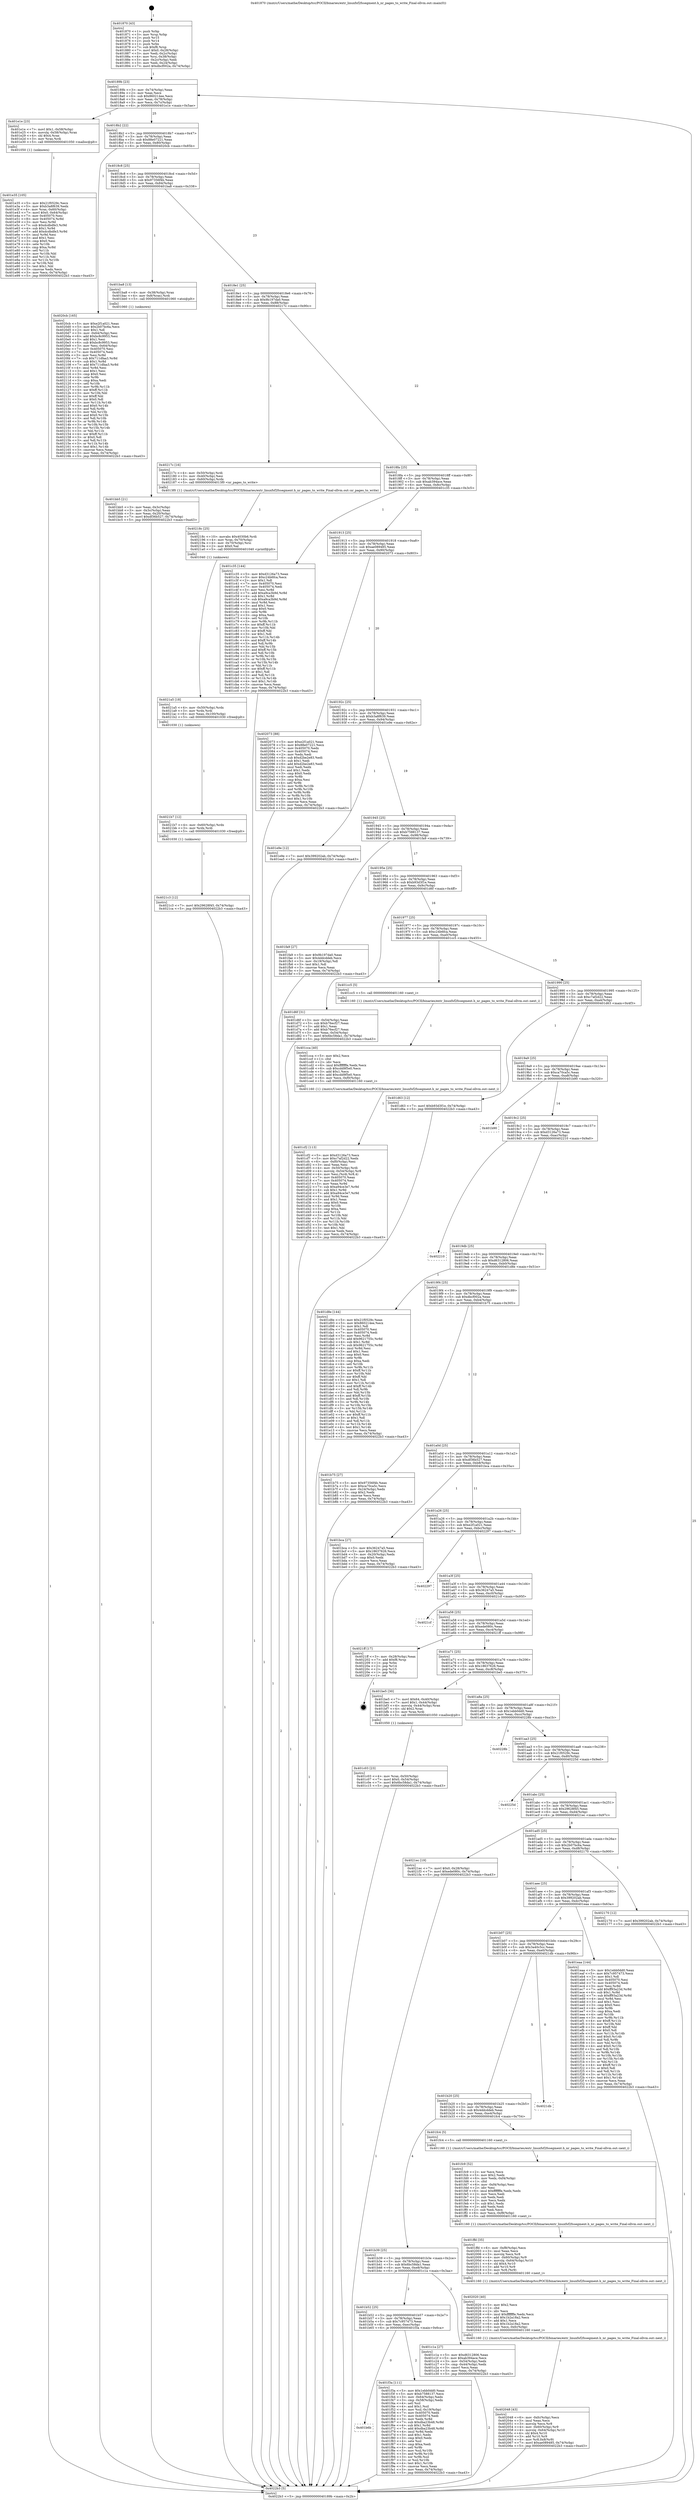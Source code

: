 digraph "0x401870" {
  label = "0x401870 (/mnt/c/Users/mathe/Desktop/tcc/POCII/binaries/extr_linuxfsf2fssegment.h_nr_pages_to_write_Final-ollvm.out::main(0))"
  labelloc = "t"
  node[shape=record]

  Entry [label="",width=0.3,height=0.3,shape=circle,fillcolor=black,style=filled]
  "0x40189b" [label="{
     0x40189b [23]\l
     | [instrs]\l
     &nbsp;&nbsp;0x40189b \<+3\>: mov -0x74(%rbp),%eax\l
     &nbsp;&nbsp;0x40189e \<+2\>: mov %eax,%ecx\l
     &nbsp;&nbsp;0x4018a0 \<+6\>: sub $0x860214ee,%ecx\l
     &nbsp;&nbsp;0x4018a6 \<+3\>: mov %eax,-0x78(%rbp)\l
     &nbsp;&nbsp;0x4018a9 \<+3\>: mov %ecx,-0x7c(%rbp)\l
     &nbsp;&nbsp;0x4018ac \<+6\>: je 0000000000401e1e \<main+0x5ae\>\l
  }"]
  "0x401e1e" [label="{
     0x401e1e [23]\l
     | [instrs]\l
     &nbsp;&nbsp;0x401e1e \<+7\>: movl $0x1,-0x58(%rbp)\l
     &nbsp;&nbsp;0x401e25 \<+4\>: movslq -0x58(%rbp),%rax\l
     &nbsp;&nbsp;0x401e29 \<+4\>: shl $0x4,%rax\l
     &nbsp;&nbsp;0x401e2d \<+3\>: mov %rax,%rdi\l
     &nbsp;&nbsp;0x401e30 \<+5\>: call 0000000000401050 \<malloc@plt\>\l
     | [calls]\l
     &nbsp;&nbsp;0x401050 \{1\} (unknown)\l
  }"]
  "0x4018b2" [label="{
     0x4018b2 [22]\l
     | [instrs]\l
     &nbsp;&nbsp;0x4018b2 \<+5\>: jmp 00000000004018b7 \<main+0x47\>\l
     &nbsp;&nbsp;0x4018b7 \<+3\>: mov -0x78(%rbp),%eax\l
     &nbsp;&nbsp;0x4018ba \<+5\>: sub $0x88e07221,%eax\l
     &nbsp;&nbsp;0x4018bf \<+3\>: mov %eax,-0x80(%rbp)\l
     &nbsp;&nbsp;0x4018c2 \<+6\>: je 00000000004020cb \<main+0x85b\>\l
  }"]
  Exit [label="",width=0.3,height=0.3,shape=circle,fillcolor=black,style=filled,peripheries=2]
  "0x4020cb" [label="{
     0x4020cb [165]\l
     | [instrs]\l
     &nbsp;&nbsp;0x4020cb \<+5\>: mov $0xe2f1a021,%eax\l
     &nbsp;&nbsp;0x4020d0 \<+5\>: mov $0x2b07bc6a,%ecx\l
     &nbsp;&nbsp;0x4020d5 \<+2\>: mov $0x1,%dl\l
     &nbsp;&nbsp;0x4020d7 \<+3\>: mov -0x64(%rbp),%esi\l
     &nbsp;&nbsp;0x4020da \<+6\>: add $0xbc8c9953,%esi\l
     &nbsp;&nbsp;0x4020e0 \<+3\>: add $0x1,%esi\l
     &nbsp;&nbsp;0x4020e3 \<+6\>: sub $0xbc8c9953,%esi\l
     &nbsp;&nbsp;0x4020e9 \<+3\>: mov %esi,-0x64(%rbp)\l
     &nbsp;&nbsp;0x4020ec \<+7\>: mov 0x405070,%esi\l
     &nbsp;&nbsp;0x4020f3 \<+7\>: mov 0x405074,%edi\l
     &nbsp;&nbsp;0x4020fa \<+3\>: mov %esi,%r8d\l
     &nbsp;&nbsp;0x4020fd \<+7\>: sub $0x711dfaa3,%r8d\l
     &nbsp;&nbsp;0x402104 \<+4\>: sub $0x1,%r8d\l
     &nbsp;&nbsp;0x402108 \<+7\>: add $0x711dfaa3,%r8d\l
     &nbsp;&nbsp;0x40210f \<+4\>: imul %r8d,%esi\l
     &nbsp;&nbsp;0x402113 \<+3\>: and $0x1,%esi\l
     &nbsp;&nbsp;0x402116 \<+3\>: cmp $0x0,%esi\l
     &nbsp;&nbsp;0x402119 \<+4\>: sete %r9b\l
     &nbsp;&nbsp;0x40211d \<+3\>: cmp $0xa,%edi\l
     &nbsp;&nbsp;0x402120 \<+4\>: setl %r10b\l
     &nbsp;&nbsp;0x402124 \<+3\>: mov %r9b,%r11b\l
     &nbsp;&nbsp;0x402127 \<+4\>: xor $0xff,%r11b\l
     &nbsp;&nbsp;0x40212b \<+3\>: mov %r10b,%bl\l
     &nbsp;&nbsp;0x40212e \<+3\>: xor $0xff,%bl\l
     &nbsp;&nbsp;0x402131 \<+3\>: xor $0x0,%dl\l
     &nbsp;&nbsp;0x402134 \<+3\>: mov %r11b,%r14b\l
     &nbsp;&nbsp;0x402137 \<+4\>: and $0x0,%r14b\l
     &nbsp;&nbsp;0x40213b \<+3\>: and %dl,%r9b\l
     &nbsp;&nbsp;0x40213e \<+3\>: mov %bl,%r15b\l
     &nbsp;&nbsp;0x402141 \<+4\>: and $0x0,%r15b\l
     &nbsp;&nbsp;0x402145 \<+3\>: and %dl,%r10b\l
     &nbsp;&nbsp;0x402148 \<+3\>: or %r9b,%r14b\l
     &nbsp;&nbsp;0x40214b \<+3\>: or %r10b,%r15b\l
     &nbsp;&nbsp;0x40214e \<+3\>: xor %r15b,%r14b\l
     &nbsp;&nbsp;0x402151 \<+3\>: or %bl,%r11b\l
     &nbsp;&nbsp;0x402154 \<+4\>: xor $0xff,%r11b\l
     &nbsp;&nbsp;0x402158 \<+3\>: or $0x0,%dl\l
     &nbsp;&nbsp;0x40215b \<+3\>: and %dl,%r11b\l
     &nbsp;&nbsp;0x40215e \<+3\>: or %r11b,%r14b\l
     &nbsp;&nbsp;0x402161 \<+4\>: test $0x1,%r14b\l
     &nbsp;&nbsp;0x402165 \<+3\>: cmovne %ecx,%eax\l
     &nbsp;&nbsp;0x402168 \<+3\>: mov %eax,-0x74(%rbp)\l
     &nbsp;&nbsp;0x40216b \<+5\>: jmp 00000000004022b3 \<main+0xa43\>\l
  }"]
  "0x4018c8" [label="{
     0x4018c8 [25]\l
     | [instrs]\l
     &nbsp;&nbsp;0x4018c8 \<+5\>: jmp 00000000004018cd \<main+0x5d\>\l
     &nbsp;&nbsp;0x4018cd \<+3\>: mov -0x78(%rbp),%eax\l
     &nbsp;&nbsp;0x4018d0 \<+5\>: sub $0x97356f4b,%eax\l
     &nbsp;&nbsp;0x4018d5 \<+6\>: mov %eax,-0x84(%rbp)\l
     &nbsp;&nbsp;0x4018db \<+6\>: je 0000000000401ba8 \<main+0x338\>\l
  }"]
  "0x4021c3" [label="{
     0x4021c3 [12]\l
     | [instrs]\l
     &nbsp;&nbsp;0x4021c3 \<+7\>: movl $0x29628f45,-0x74(%rbp)\l
     &nbsp;&nbsp;0x4021ca \<+5\>: jmp 00000000004022b3 \<main+0xa43\>\l
  }"]
  "0x401ba8" [label="{
     0x401ba8 [13]\l
     | [instrs]\l
     &nbsp;&nbsp;0x401ba8 \<+4\>: mov -0x38(%rbp),%rax\l
     &nbsp;&nbsp;0x401bac \<+4\>: mov 0x8(%rax),%rdi\l
     &nbsp;&nbsp;0x401bb0 \<+5\>: call 0000000000401060 \<atoi@plt\>\l
     | [calls]\l
     &nbsp;&nbsp;0x401060 \{1\} (unknown)\l
  }"]
  "0x4018e1" [label="{
     0x4018e1 [25]\l
     | [instrs]\l
     &nbsp;&nbsp;0x4018e1 \<+5\>: jmp 00000000004018e6 \<main+0x76\>\l
     &nbsp;&nbsp;0x4018e6 \<+3\>: mov -0x78(%rbp),%eax\l
     &nbsp;&nbsp;0x4018e9 \<+5\>: sub $0x9b197da0,%eax\l
     &nbsp;&nbsp;0x4018ee \<+6\>: mov %eax,-0x88(%rbp)\l
     &nbsp;&nbsp;0x4018f4 \<+6\>: je 000000000040217c \<main+0x90c\>\l
  }"]
  "0x4021b7" [label="{
     0x4021b7 [12]\l
     | [instrs]\l
     &nbsp;&nbsp;0x4021b7 \<+4\>: mov -0x60(%rbp),%rdx\l
     &nbsp;&nbsp;0x4021bb \<+3\>: mov %rdx,%rdi\l
     &nbsp;&nbsp;0x4021be \<+5\>: call 0000000000401030 \<free@plt\>\l
     | [calls]\l
     &nbsp;&nbsp;0x401030 \{1\} (unknown)\l
  }"]
  "0x40217c" [label="{
     0x40217c [16]\l
     | [instrs]\l
     &nbsp;&nbsp;0x40217c \<+4\>: mov -0x50(%rbp),%rdi\l
     &nbsp;&nbsp;0x402180 \<+3\>: mov -0x40(%rbp),%esi\l
     &nbsp;&nbsp;0x402183 \<+4\>: mov -0x60(%rbp),%rdx\l
     &nbsp;&nbsp;0x402187 \<+5\>: call 00000000004013f0 \<nr_pages_to_write\>\l
     | [calls]\l
     &nbsp;&nbsp;0x4013f0 \{1\} (/mnt/c/Users/mathe/Desktop/tcc/POCII/binaries/extr_linuxfsf2fssegment.h_nr_pages_to_write_Final-ollvm.out::nr_pages_to_write)\l
  }"]
  "0x4018fa" [label="{
     0x4018fa [25]\l
     | [instrs]\l
     &nbsp;&nbsp;0x4018fa \<+5\>: jmp 00000000004018ff \<main+0x8f\>\l
     &nbsp;&nbsp;0x4018ff \<+3\>: mov -0x78(%rbp),%eax\l
     &nbsp;&nbsp;0x401902 \<+5\>: sub $0xab394ace,%eax\l
     &nbsp;&nbsp;0x401907 \<+6\>: mov %eax,-0x8c(%rbp)\l
     &nbsp;&nbsp;0x40190d \<+6\>: je 0000000000401c35 \<main+0x3c5\>\l
  }"]
  "0x4021a5" [label="{
     0x4021a5 [18]\l
     | [instrs]\l
     &nbsp;&nbsp;0x4021a5 \<+4\>: mov -0x50(%rbp),%rdx\l
     &nbsp;&nbsp;0x4021a9 \<+3\>: mov %rdx,%rdi\l
     &nbsp;&nbsp;0x4021ac \<+6\>: mov %eax,-0x100(%rbp)\l
     &nbsp;&nbsp;0x4021b2 \<+5\>: call 0000000000401030 \<free@plt\>\l
     | [calls]\l
     &nbsp;&nbsp;0x401030 \{1\} (unknown)\l
  }"]
  "0x401c35" [label="{
     0x401c35 [144]\l
     | [instrs]\l
     &nbsp;&nbsp;0x401c35 \<+5\>: mov $0xd3126a73,%eax\l
     &nbsp;&nbsp;0x401c3a \<+5\>: mov $0xc24b6fca,%ecx\l
     &nbsp;&nbsp;0x401c3f \<+2\>: mov $0x1,%dl\l
     &nbsp;&nbsp;0x401c41 \<+7\>: mov 0x405070,%esi\l
     &nbsp;&nbsp;0x401c48 \<+7\>: mov 0x405074,%edi\l
     &nbsp;&nbsp;0x401c4f \<+3\>: mov %esi,%r8d\l
     &nbsp;&nbsp;0x401c52 \<+7\>: add $0xa9ca3b9d,%r8d\l
     &nbsp;&nbsp;0x401c59 \<+4\>: sub $0x1,%r8d\l
     &nbsp;&nbsp;0x401c5d \<+7\>: sub $0xa9ca3b9d,%r8d\l
     &nbsp;&nbsp;0x401c64 \<+4\>: imul %r8d,%esi\l
     &nbsp;&nbsp;0x401c68 \<+3\>: and $0x1,%esi\l
     &nbsp;&nbsp;0x401c6b \<+3\>: cmp $0x0,%esi\l
     &nbsp;&nbsp;0x401c6e \<+4\>: sete %r9b\l
     &nbsp;&nbsp;0x401c72 \<+3\>: cmp $0xa,%edi\l
     &nbsp;&nbsp;0x401c75 \<+4\>: setl %r10b\l
     &nbsp;&nbsp;0x401c79 \<+3\>: mov %r9b,%r11b\l
     &nbsp;&nbsp;0x401c7c \<+4\>: xor $0xff,%r11b\l
     &nbsp;&nbsp;0x401c80 \<+3\>: mov %r10b,%bl\l
     &nbsp;&nbsp;0x401c83 \<+3\>: xor $0xff,%bl\l
     &nbsp;&nbsp;0x401c86 \<+3\>: xor $0x1,%dl\l
     &nbsp;&nbsp;0x401c89 \<+3\>: mov %r11b,%r14b\l
     &nbsp;&nbsp;0x401c8c \<+4\>: and $0xff,%r14b\l
     &nbsp;&nbsp;0x401c90 \<+3\>: and %dl,%r9b\l
     &nbsp;&nbsp;0x401c93 \<+3\>: mov %bl,%r15b\l
     &nbsp;&nbsp;0x401c96 \<+4\>: and $0xff,%r15b\l
     &nbsp;&nbsp;0x401c9a \<+3\>: and %dl,%r10b\l
     &nbsp;&nbsp;0x401c9d \<+3\>: or %r9b,%r14b\l
     &nbsp;&nbsp;0x401ca0 \<+3\>: or %r10b,%r15b\l
     &nbsp;&nbsp;0x401ca3 \<+3\>: xor %r15b,%r14b\l
     &nbsp;&nbsp;0x401ca6 \<+3\>: or %bl,%r11b\l
     &nbsp;&nbsp;0x401ca9 \<+4\>: xor $0xff,%r11b\l
     &nbsp;&nbsp;0x401cad \<+3\>: or $0x1,%dl\l
     &nbsp;&nbsp;0x401cb0 \<+3\>: and %dl,%r11b\l
     &nbsp;&nbsp;0x401cb3 \<+3\>: or %r11b,%r14b\l
     &nbsp;&nbsp;0x401cb6 \<+4\>: test $0x1,%r14b\l
     &nbsp;&nbsp;0x401cba \<+3\>: cmovne %ecx,%eax\l
     &nbsp;&nbsp;0x401cbd \<+3\>: mov %eax,-0x74(%rbp)\l
     &nbsp;&nbsp;0x401cc0 \<+5\>: jmp 00000000004022b3 \<main+0xa43\>\l
  }"]
  "0x401913" [label="{
     0x401913 [25]\l
     | [instrs]\l
     &nbsp;&nbsp;0x401913 \<+5\>: jmp 0000000000401918 \<main+0xa8\>\l
     &nbsp;&nbsp;0x401918 \<+3\>: mov -0x78(%rbp),%eax\l
     &nbsp;&nbsp;0x40191b \<+5\>: sub $0xae089485,%eax\l
     &nbsp;&nbsp;0x401920 \<+6\>: mov %eax,-0x90(%rbp)\l
     &nbsp;&nbsp;0x401926 \<+6\>: je 0000000000402073 \<main+0x803\>\l
  }"]
  "0x40218c" [label="{
     0x40218c [25]\l
     | [instrs]\l
     &nbsp;&nbsp;0x40218c \<+10\>: movabs $0x4030b6,%rdi\l
     &nbsp;&nbsp;0x402196 \<+4\>: mov %rax,-0x70(%rbp)\l
     &nbsp;&nbsp;0x40219a \<+4\>: mov -0x70(%rbp),%rsi\l
     &nbsp;&nbsp;0x40219e \<+2\>: mov $0x0,%al\l
     &nbsp;&nbsp;0x4021a0 \<+5\>: call 0000000000401040 \<printf@plt\>\l
     | [calls]\l
     &nbsp;&nbsp;0x401040 \{1\} (unknown)\l
  }"]
  "0x402073" [label="{
     0x402073 [88]\l
     | [instrs]\l
     &nbsp;&nbsp;0x402073 \<+5\>: mov $0xe2f1a021,%eax\l
     &nbsp;&nbsp;0x402078 \<+5\>: mov $0x88e07221,%ecx\l
     &nbsp;&nbsp;0x40207d \<+7\>: mov 0x405070,%edx\l
     &nbsp;&nbsp;0x402084 \<+7\>: mov 0x405074,%esi\l
     &nbsp;&nbsp;0x40208b \<+2\>: mov %edx,%edi\l
     &nbsp;&nbsp;0x40208d \<+6\>: sub $0xd2be2e83,%edi\l
     &nbsp;&nbsp;0x402093 \<+3\>: sub $0x1,%edi\l
     &nbsp;&nbsp;0x402096 \<+6\>: add $0xd2be2e83,%edi\l
     &nbsp;&nbsp;0x40209c \<+3\>: imul %edi,%edx\l
     &nbsp;&nbsp;0x40209f \<+3\>: and $0x1,%edx\l
     &nbsp;&nbsp;0x4020a2 \<+3\>: cmp $0x0,%edx\l
     &nbsp;&nbsp;0x4020a5 \<+4\>: sete %r8b\l
     &nbsp;&nbsp;0x4020a9 \<+3\>: cmp $0xa,%esi\l
     &nbsp;&nbsp;0x4020ac \<+4\>: setl %r9b\l
     &nbsp;&nbsp;0x4020b0 \<+3\>: mov %r8b,%r10b\l
     &nbsp;&nbsp;0x4020b3 \<+3\>: and %r9b,%r10b\l
     &nbsp;&nbsp;0x4020b6 \<+3\>: xor %r9b,%r8b\l
     &nbsp;&nbsp;0x4020b9 \<+3\>: or %r8b,%r10b\l
     &nbsp;&nbsp;0x4020bc \<+4\>: test $0x1,%r10b\l
     &nbsp;&nbsp;0x4020c0 \<+3\>: cmovne %ecx,%eax\l
     &nbsp;&nbsp;0x4020c3 \<+3\>: mov %eax,-0x74(%rbp)\l
     &nbsp;&nbsp;0x4020c6 \<+5\>: jmp 00000000004022b3 \<main+0xa43\>\l
  }"]
  "0x40192c" [label="{
     0x40192c [25]\l
     | [instrs]\l
     &nbsp;&nbsp;0x40192c \<+5\>: jmp 0000000000401931 \<main+0xc1\>\l
     &nbsp;&nbsp;0x401931 \<+3\>: mov -0x78(%rbp),%eax\l
     &nbsp;&nbsp;0x401934 \<+5\>: sub $0xb3a8f639,%eax\l
     &nbsp;&nbsp;0x401939 \<+6\>: mov %eax,-0x94(%rbp)\l
     &nbsp;&nbsp;0x40193f \<+6\>: je 0000000000401e9e \<main+0x62e\>\l
  }"]
  "0x402048" [label="{
     0x402048 [43]\l
     | [instrs]\l
     &nbsp;&nbsp;0x402048 \<+6\>: mov -0xfc(%rbp),%ecx\l
     &nbsp;&nbsp;0x40204e \<+3\>: imul %eax,%ecx\l
     &nbsp;&nbsp;0x402051 \<+3\>: movslq %ecx,%r8\l
     &nbsp;&nbsp;0x402054 \<+4\>: mov -0x60(%rbp),%r9\l
     &nbsp;&nbsp;0x402058 \<+4\>: movslq -0x64(%rbp),%r10\l
     &nbsp;&nbsp;0x40205c \<+4\>: shl $0x4,%r10\l
     &nbsp;&nbsp;0x402060 \<+3\>: add %r10,%r9\l
     &nbsp;&nbsp;0x402063 \<+4\>: mov %r8,0x8(%r9)\l
     &nbsp;&nbsp;0x402067 \<+7\>: movl $0xae089485,-0x74(%rbp)\l
     &nbsp;&nbsp;0x40206e \<+5\>: jmp 00000000004022b3 \<main+0xa43\>\l
  }"]
  "0x401e9e" [label="{
     0x401e9e [12]\l
     | [instrs]\l
     &nbsp;&nbsp;0x401e9e \<+7\>: movl $0x399202ab,-0x74(%rbp)\l
     &nbsp;&nbsp;0x401ea5 \<+5\>: jmp 00000000004022b3 \<main+0xa43\>\l
  }"]
  "0x401945" [label="{
     0x401945 [25]\l
     | [instrs]\l
     &nbsp;&nbsp;0x401945 \<+5\>: jmp 000000000040194a \<main+0xda\>\l
     &nbsp;&nbsp;0x40194a \<+3\>: mov -0x78(%rbp),%eax\l
     &nbsp;&nbsp;0x40194d \<+5\>: sub $0xb7588137,%eax\l
     &nbsp;&nbsp;0x401952 \<+6\>: mov %eax,-0x98(%rbp)\l
     &nbsp;&nbsp;0x401958 \<+6\>: je 0000000000401fa9 \<main+0x739\>\l
  }"]
  "0x402020" [label="{
     0x402020 [40]\l
     | [instrs]\l
     &nbsp;&nbsp;0x402020 \<+5\>: mov $0x2,%ecx\l
     &nbsp;&nbsp;0x402025 \<+1\>: cltd\l
     &nbsp;&nbsp;0x402026 \<+2\>: idiv %ecx\l
     &nbsp;&nbsp;0x402028 \<+6\>: imul $0xfffffffe,%edx,%ecx\l
     &nbsp;&nbsp;0x40202e \<+6\>: add $0x1b2a18a2,%ecx\l
     &nbsp;&nbsp;0x402034 \<+3\>: add $0x1,%ecx\l
     &nbsp;&nbsp;0x402037 \<+6\>: sub $0x1b2a18a2,%ecx\l
     &nbsp;&nbsp;0x40203d \<+6\>: mov %ecx,-0xfc(%rbp)\l
     &nbsp;&nbsp;0x402043 \<+5\>: call 0000000000401160 \<next_i\>\l
     | [calls]\l
     &nbsp;&nbsp;0x401160 \{1\} (/mnt/c/Users/mathe/Desktop/tcc/POCII/binaries/extr_linuxfsf2fssegment.h_nr_pages_to_write_Final-ollvm.out::next_i)\l
  }"]
  "0x401fa9" [label="{
     0x401fa9 [27]\l
     | [instrs]\l
     &nbsp;&nbsp;0x401fa9 \<+5\>: mov $0x9b197da0,%eax\l
     &nbsp;&nbsp;0x401fae \<+5\>: mov $0x4ddcddeb,%ecx\l
     &nbsp;&nbsp;0x401fb3 \<+3\>: mov -0x19(%rbp),%dl\l
     &nbsp;&nbsp;0x401fb6 \<+3\>: test $0x1,%dl\l
     &nbsp;&nbsp;0x401fb9 \<+3\>: cmovne %ecx,%eax\l
     &nbsp;&nbsp;0x401fbc \<+3\>: mov %eax,-0x74(%rbp)\l
     &nbsp;&nbsp;0x401fbf \<+5\>: jmp 00000000004022b3 \<main+0xa43\>\l
  }"]
  "0x40195e" [label="{
     0x40195e [25]\l
     | [instrs]\l
     &nbsp;&nbsp;0x40195e \<+5\>: jmp 0000000000401963 \<main+0xf3\>\l
     &nbsp;&nbsp;0x401963 \<+3\>: mov -0x78(%rbp),%eax\l
     &nbsp;&nbsp;0x401966 \<+5\>: sub $0xb93d3f1e,%eax\l
     &nbsp;&nbsp;0x40196b \<+6\>: mov %eax,-0x9c(%rbp)\l
     &nbsp;&nbsp;0x401971 \<+6\>: je 0000000000401d6f \<main+0x4ff\>\l
  }"]
  "0x401ffd" [label="{
     0x401ffd [35]\l
     | [instrs]\l
     &nbsp;&nbsp;0x401ffd \<+6\>: mov -0xf8(%rbp),%ecx\l
     &nbsp;&nbsp;0x402003 \<+3\>: imul %eax,%ecx\l
     &nbsp;&nbsp;0x402006 \<+3\>: movslq %ecx,%r8\l
     &nbsp;&nbsp;0x402009 \<+4\>: mov -0x60(%rbp),%r9\l
     &nbsp;&nbsp;0x40200d \<+4\>: movslq -0x64(%rbp),%r10\l
     &nbsp;&nbsp;0x402011 \<+4\>: shl $0x4,%r10\l
     &nbsp;&nbsp;0x402015 \<+3\>: add %r10,%r9\l
     &nbsp;&nbsp;0x402018 \<+3\>: mov %r8,(%r9)\l
     &nbsp;&nbsp;0x40201b \<+5\>: call 0000000000401160 \<next_i\>\l
     | [calls]\l
     &nbsp;&nbsp;0x401160 \{1\} (/mnt/c/Users/mathe/Desktop/tcc/POCII/binaries/extr_linuxfsf2fssegment.h_nr_pages_to_write_Final-ollvm.out::next_i)\l
  }"]
  "0x401d6f" [label="{
     0x401d6f [31]\l
     | [instrs]\l
     &nbsp;&nbsp;0x401d6f \<+3\>: mov -0x54(%rbp),%eax\l
     &nbsp;&nbsp;0x401d72 \<+5\>: sub $0xb76ecf27,%eax\l
     &nbsp;&nbsp;0x401d77 \<+3\>: add $0x1,%eax\l
     &nbsp;&nbsp;0x401d7a \<+5\>: add $0xb76ecf27,%eax\l
     &nbsp;&nbsp;0x401d7f \<+3\>: mov %eax,-0x54(%rbp)\l
     &nbsp;&nbsp;0x401d82 \<+7\>: movl $0x6bc58da1,-0x74(%rbp)\l
     &nbsp;&nbsp;0x401d89 \<+5\>: jmp 00000000004022b3 \<main+0xa43\>\l
  }"]
  "0x401977" [label="{
     0x401977 [25]\l
     | [instrs]\l
     &nbsp;&nbsp;0x401977 \<+5\>: jmp 000000000040197c \<main+0x10c\>\l
     &nbsp;&nbsp;0x40197c \<+3\>: mov -0x78(%rbp),%eax\l
     &nbsp;&nbsp;0x40197f \<+5\>: sub $0xc24b6fca,%eax\l
     &nbsp;&nbsp;0x401984 \<+6\>: mov %eax,-0xa0(%rbp)\l
     &nbsp;&nbsp;0x40198a \<+6\>: je 0000000000401cc5 \<main+0x455\>\l
  }"]
  "0x401fc9" [label="{
     0x401fc9 [52]\l
     | [instrs]\l
     &nbsp;&nbsp;0x401fc9 \<+2\>: xor %ecx,%ecx\l
     &nbsp;&nbsp;0x401fcb \<+5\>: mov $0x2,%edx\l
     &nbsp;&nbsp;0x401fd0 \<+6\>: mov %edx,-0xf4(%rbp)\l
     &nbsp;&nbsp;0x401fd6 \<+1\>: cltd\l
     &nbsp;&nbsp;0x401fd7 \<+6\>: mov -0xf4(%rbp),%esi\l
     &nbsp;&nbsp;0x401fdd \<+2\>: idiv %esi\l
     &nbsp;&nbsp;0x401fdf \<+6\>: imul $0xfffffffe,%edx,%edx\l
     &nbsp;&nbsp;0x401fe5 \<+2\>: mov %ecx,%edi\l
     &nbsp;&nbsp;0x401fe7 \<+2\>: sub %edx,%edi\l
     &nbsp;&nbsp;0x401fe9 \<+2\>: mov %ecx,%edx\l
     &nbsp;&nbsp;0x401feb \<+3\>: sub $0x1,%edx\l
     &nbsp;&nbsp;0x401fee \<+2\>: add %edx,%edi\l
     &nbsp;&nbsp;0x401ff0 \<+2\>: sub %edi,%ecx\l
     &nbsp;&nbsp;0x401ff2 \<+6\>: mov %ecx,-0xf8(%rbp)\l
     &nbsp;&nbsp;0x401ff8 \<+5\>: call 0000000000401160 \<next_i\>\l
     | [calls]\l
     &nbsp;&nbsp;0x401160 \{1\} (/mnt/c/Users/mathe/Desktop/tcc/POCII/binaries/extr_linuxfsf2fssegment.h_nr_pages_to_write_Final-ollvm.out::next_i)\l
  }"]
  "0x401cc5" [label="{
     0x401cc5 [5]\l
     | [instrs]\l
     &nbsp;&nbsp;0x401cc5 \<+5\>: call 0000000000401160 \<next_i\>\l
     | [calls]\l
     &nbsp;&nbsp;0x401160 \{1\} (/mnt/c/Users/mathe/Desktop/tcc/POCII/binaries/extr_linuxfsf2fssegment.h_nr_pages_to_write_Final-ollvm.out::next_i)\l
  }"]
  "0x401990" [label="{
     0x401990 [25]\l
     | [instrs]\l
     &nbsp;&nbsp;0x401990 \<+5\>: jmp 0000000000401995 \<main+0x125\>\l
     &nbsp;&nbsp;0x401995 \<+3\>: mov -0x78(%rbp),%eax\l
     &nbsp;&nbsp;0x401998 \<+5\>: sub $0xc7af2d22,%eax\l
     &nbsp;&nbsp;0x40199d \<+6\>: mov %eax,-0xa4(%rbp)\l
     &nbsp;&nbsp;0x4019a3 \<+6\>: je 0000000000401d63 \<main+0x4f3\>\l
  }"]
  "0x401b6b" [label="{
     0x401b6b\l
  }", style=dashed]
  "0x401d63" [label="{
     0x401d63 [12]\l
     | [instrs]\l
     &nbsp;&nbsp;0x401d63 \<+7\>: movl $0xb93d3f1e,-0x74(%rbp)\l
     &nbsp;&nbsp;0x401d6a \<+5\>: jmp 00000000004022b3 \<main+0xa43\>\l
  }"]
  "0x4019a9" [label="{
     0x4019a9 [25]\l
     | [instrs]\l
     &nbsp;&nbsp;0x4019a9 \<+5\>: jmp 00000000004019ae \<main+0x13e\>\l
     &nbsp;&nbsp;0x4019ae \<+3\>: mov -0x78(%rbp),%eax\l
     &nbsp;&nbsp;0x4019b1 \<+5\>: sub $0xca70ca5c,%eax\l
     &nbsp;&nbsp;0x4019b6 \<+6\>: mov %eax,-0xa8(%rbp)\l
     &nbsp;&nbsp;0x4019bc \<+6\>: je 0000000000401b90 \<main+0x320\>\l
  }"]
  "0x401f3a" [label="{
     0x401f3a [111]\l
     | [instrs]\l
     &nbsp;&nbsp;0x401f3a \<+5\>: mov $0x1ebb0dd0,%eax\l
     &nbsp;&nbsp;0x401f3f \<+5\>: mov $0xb7588137,%ecx\l
     &nbsp;&nbsp;0x401f44 \<+3\>: mov -0x64(%rbp),%edx\l
     &nbsp;&nbsp;0x401f47 \<+3\>: cmp -0x58(%rbp),%edx\l
     &nbsp;&nbsp;0x401f4a \<+4\>: setl %sil\l
     &nbsp;&nbsp;0x401f4e \<+4\>: and $0x1,%sil\l
     &nbsp;&nbsp;0x401f52 \<+4\>: mov %sil,-0x19(%rbp)\l
     &nbsp;&nbsp;0x401f56 \<+7\>: mov 0x405070,%edx\l
     &nbsp;&nbsp;0x401f5d \<+7\>: mov 0x405074,%edi\l
     &nbsp;&nbsp;0x401f64 \<+3\>: mov %edx,%r8d\l
     &nbsp;&nbsp;0x401f67 \<+7\>: sub $0xdba23b48,%r8d\l
     &nbsp;&nbsp;0x401f6e \<+4\>: sub $0x1,%r8d\l
     &nbsp;&nbsp;0x401f72 \<+7\>: add $0xdba23b48,%r8d\l
     &nbsp;&nbsp;0x401f79 \<+4\>: imul %r8d,%edx\l
     &nbsp;&nbsp;0x401f7d \<+3\>: and $0x1,%edx\l
     &nbsp;&nbsp;0x401f80 \<+3\>: cmp $0x0,%edx\l
     &nbsp;&nbsp;0x401f83 \<+4\>: sete %sil\l
     &nbsp;&nbsp;0x401f87 \<+3\>: cmp $0xa,%edi\l
     &nbsp;&nbsp;0x401f8a \<+4\>: setl %r9b\l
     &nbsp;&nbsp;0x401f8e \<+3\>: mov %sil,%r10b\l
     &nbsp;&nbsp;0x401f91 \<+3\>: and %r9b,%r10b\l
     &nbsp;&nbsp;0x401f94 \<+3\>: xor %r9b,%sil\l
     &nbsp;&nbsp;0x401f97 \<+3\>: or %sil,%r10b\l
     &nbsp;&nbsp;0x401f9a \<+4\>: test $0x1,%r10b\l
     &nbsp;&nbsp;0x401f9e \<+3\>: cmovne %ecx,%eax\l
     &nbsp;&nbsp;0x401fa1 \<+3\>: mov %eax,-0x74(%rbp)\l
     &nbsp;&nbsp;0x401fa4 \<+5\>: jmp 00000000004022b3 \<main+0xa43\>\l
  }"]
  "0x401b90" [label="{
     0x401b90\l
  }", style=dashed]
  "0x4019c2" [label="{
     0x4019c2 [25]\l
     | [instrs]\l
     &nbsp;&nbsp;0x4019c2 \<+5\>: jmp 00000000004019c7 \<main+0x157\>\l
     &nbsp;&nbsp;0x4019c7 \<+3\>: mov -0x78(%rbp),%eax\l
     &nbsp;&nbsp;0x4019ca \<+5\>: sub $0xd3126a73,%eax\l
     &nbsp;&nbsp;0x4019cf \<+6\>: mov %eax,-0xac(%rbp)\l
     &nbsp;&nbsp;0x4019d5 \<+6\>: je 0000000000402210 \<main+0x9a0\>\l
  }"]
  "0x401e35" [label="{
     0x401e35 [105]\l
     | [instrs]\l
     &nbsp;&nbsp;0x401e35 \<+5\>: mov $0x21f0529c,%ecx\l
     &nbsp;&nbsp;0x401e3a \<+5\>: mov $0xb3a8f639,%edx\l
     &nbsp;&nbsp;0x401e3f \<+4\>: mov %rax,-0x60(%rbp)\l
     &nbsp;&nbsp;0x401e43 \<+7\>: movl $0x0,-0x64(%rbp)\l
     &nbsp;&nbsp;0x401e4a \<+7\>: mov 0x405070,%esi\l
     &nbsp;&nbsp;0x401e51 \<+8\>: mov 0x405074,%r8d\l
     &nbsp;&nbsp;0x401e59 \<+3\>: mov %esi,%r9d\l
     &nbsp;&nbsp;0x401e5c \<+7\>: sub $0xdcdbdfe3,%r9d\l
     &nbsp;&nbsp;0x401e63 \<+4\>: sub $0x1,%r9d\l
     &nbsp;&nbsp;0x401e67 \<+7\>: add $0xdcdbdfe3,%r9d\l
     &nbsp;&nbsp;0x401e6e \<+4\>: imul %r9d,%esi\l
     &nbsp;&nbsp;0x401e72 \<+3\>: and $0x1,%esi\l
     &nbsp;&nbsp;0x401e75 \<+3\>: cmp $0x0,%esi\l
     &nbsp;&nbsp;0x401e78 \<+4\>: sete %r10b\l
     &nbsp;&nbsp;0x401e7c \<+4\>: cmp $0xa,%r8d\l
     &nbsp;&nbsp;0x401e80 \<+4\>: setl %r11b\l
     &nbsp;&nbsp;0x401e84 \<+3\>: mov %r10b,%bl\l
     &nbsp;&nbsp;0x401e87 \<+3\>: and %r11b,%bl\l
     &nbsp;&nbsp;0x401e8a \<+3\>: xor %r11b,%r10b\l
     &nbsp;&nbsp;0x401e8d \<+3\>: or %r10b,%bl\l
     &nbsp;&nbsp;0x401e90 \<+3\>: test $0x1,%bl\l
     &nbsp;&nbsp;0x401e93 \<+3\>: cmovne %edx,%ecx\l
     &nbsp;&nbsp;0x401e96 \<+3\>: mov %ecx,-0x74(%rbp)\l
     &nbsp;&nbsp;0x401e99 \<+5\>: jmp 00000000004022b3 \<main+0xa43\>\l
  }"]
  "0x402210" [label="{
     0x402210\l
  }", style=dashed]
  "0x4019db" [label="{
     0x4019db [25]\l
     | [instrs]\l
     &nbsp;&nbsp;0x4019db \<+5\>: jmp 00000000004019e0 \<main+0x170\>\l
     &nbsp;&nbsp;0x4019e0 \<+3\>: mov -0x78(%rbp),%eax\l
     &nbsp;&nbsp;0x4019e3 \<+5\>: sub $0xd6312806,%eax\l
     &nbsp;&nbsp;0x4019e8 \<+6\>: mov %eax,-0xb0(%rbp)\l
     &nbsp;&nbsp;0x4019ee \<+6\>: je 0000000000401d8e \<main+0x51e\>\l
  }"]
  "0x401cf2" [label="{
     0x401cf2 [113]\l
     | [instrs]\l
     &nbsp;&nbsp;0x401cf2 \<+5\>: mov $0xd3126a73,%ecx\l
     &nbsp;&nbsp;0x401cf7 \<+5\>: mov $0xc7af2d22,%edx\l
     &nbsp;&nbsp;0x401cfc \<+6\>: mov -0xf0(%rbp),%esi\l
     &nbsp;&nbsp;0x401d02 \<+3\>: imul %eax,%esi\l
     &nbsp;&nbsp;0x401d05 \<+4\>: mov -0x50(%rbp),%rdi\l
     &nbsp;&nbsp;0x401d09 \<+4\>: movslq -0x54(%rbp),%r8\l
     &nbsp;&nbsp;0x401d0d \<+4\>: mov %esi,(%rdi,%r8,4)\l
     &nbsp;&nbsp;0x401d11 \<+7\>: mov 0x405070,%eax\l
     &nbsp;&nbsp;0x401d18 \<+7\>: mov 0x405074,%esi\l
     &nbsp;&nbsp;0x401d1f \<+3\>: mov %eax,%r9d\l
     &nbsp;&nbsp;0x401d22 \<+7\>: sub $0xa94ce3e7,%r9d\l
     &nbsp;&nbsp;0x401d29 \<+4\>: sub $0x1,%r9d\l
     &nbsp;&nbsp;0x401d2d \<+7\>: add $0xa94ce3e7,%r9d\l
     &nbsp;&nbsp;0x401d34 \<+4\>: imul %r9d,%eax\l
     &nbsp;&nbsp;0x401d38 \<+3\>: and $0x1,%eax\l
     &nbsp;&nbsp;0x401d3b \<+3\>: cmp $0x0,%eax\l
     &nbsp;&nbsp;0x401d3e \<+4\>: sete %r10b\l
     &nbsp;&nbsp;0x401d42 \<+3\>: cmp $0xa,%esi\l
     &nbsp;&nbsp;0x401d45 \<+4\>: setl %r11b\l
     &nbsp;&nbsp;0x401d49 \<+3\>: mov %r10b,%bl\l
     &nbsp;&nbsp;0x401d4c \<+3\>: and %r11b,%bl\l
     &nbsp;&nbsp;0x401d4f \<+3\>: xor %r11b,%r10b\l
     &nbsp;&nbsp;0x401d52 \<+3\>: or %r10b,%bl\l
     &nbsp;&nbsp;0x401d55 \<+3\>: test $0x1,%bl\l
     &nbsp;&nbsp;0x401d58 \<+3\>: cmovne %edx,%ecx\l
     &nbsp;&nbsp;0x401d5b \<+3\>: mov %ecx,-0x74(%rbp)\l
     &nbsp;&nbsp;0x401d5e \<+5\>: jmp 00000000004022b3 \<main+0xa43\>\l
  }"]
  "0x401d8e" [label="{
     0x401d8e [144]\l
     | [instrs]\l
     &nbsp;&nbsp;0x401d8e \<+5\>: mov $0x21f0529c,%eax\l
     &nbsp;&nbsp;0x401d93 \<+5\>: mov $0x860214ee,%ecx\l
     &nbsp;&nbsp;0x401d98 \<+2\>: mov $0x1,%dl\l
     &nbsp;&nbsp;0x401d9a \<+7\>: mov 0x405070,%esi\l
     &nbsp;&nbsp;0x401da1 \<+7\>: mov 0x405074,%edi\l
     &nbsp;&nbsp;0x401da8 \<+3\>: mov %esi,%r8d\l
     &nbsp;&nbsp;0x401dab \<+7\>: add $0x9621755c,%r8d\l
     &nbsp;&nbsp;0x401db2 \<+4\>: sub $0x1,%r8d\l
     &nbsp;&nbsp;0x401db6 \<+7\>: sub $0x9621755c,%r8d\l
     &nbsp;&nbsp;0x401dbd \<+4\>: imul %r8d,%esi\l
     &nbsp;&nbsp;0x401dc1 \<+3\>: and $0x1,%esi\l
     &nbsp;&nbsp;0x401dc4 \<+3\>: cmp $0x0,%esi\l
     &nbsp;&nbsp;0x401dc7 \<+4\>: sete %r9b\l
     &nbsp;&nbsp;0x401dcb \<+3\>: cmp $0xa,%edi\l
     &nbsp;&nbsp;0x401dce \<+4\>: setl %r10b\l
     &nbsp;&nbsp;0x401dd2 \<+3\>: mov %r9b,%r11b\l
     &nbsp;&nbsp;0x401dd5 \<+4\>: xor $0xff,%r11b\l
     &nbsp;&nbsp;0x401dd9 \<+3\>: mov %r10b,%bl\l
     &nbsp;&nbsp;0x401ddc \<+3\>: xor $0xff,%bl\l
     &nbsp;&nbsp;0x401ddf \<+3\>: xor $0x1,%dl\l
     &nbsp;&nbsp;0x401de2 \<+3\>: mov %r11b,%r14b\l
     &nbsp;&nbsp;0x401de5 \<+4\>: and $0xff,%r14b\l
     &nbsp;&nbsp;0x401de9 \<+3\>: and %dl,%r9b\l
     &nbsp;&nbsp;0x401dec \<+3\>: mov %bl,%r15b\l
     &nbsp;&nbsp;0x401def \<+4\>: and $0xff,%r15b\l
     &nbsp;&nbsp;0x401df3 \<+3\>: and %dl,%r10b\l
     &nbsp;&nbsp;0x401df6 \<+3\>: or %r9b,%r14b\l
     &nbsp;&nbsp;0x401df9 \<+3\>: or %r10b,%r15b\l
     &nbsp;&nbsp;0x401dfc \<+3\>: xor %r15b,%r14b\l
     &nbsp;&nbsp;0x401dff \<+3\>: or %bl,%r11b\l
     &nbsp;&nbsp;0x401e02 \<+4\>: xor $0xff,%r11b\l
     &nbsp;&nbsp;0x401e06 \<+3\>: or $0x1,%dl\l
     &nbsp;&nbsp;0x401e09 \<+3\>: and %dl,%r11b\l
     &nbsp;&nbsp;0x401e0c \<+3\>: or %r11b,%r14b\l
     &nbsp;&nbsp;0x401e0f \<+4\>: test $0x1,%r14b\l
     &nbsp;&nbsp;0x401e13 \<+3\>: cmovne %ecx,%eax\l
     &nbsp;&nbsp;0x401e16 \<+3\>: mov %eax,-0x74(%rbp)\l
     &nbsp;&nbsp;0x401e19 \<+5\>: jmp 00000000004022b3 \<main+0xa43\>\l
  }"]
  "0x4019f4" [label="{
     0x4019f4 [25]\l
     | [instrs]\l
     &nbsp;&nbsp;0x4019f4 \<+5\>: jmp 00000000004019f9 \<main+0x189\>\l
     &nbsp;&nbsp;0x4019f9 \<+3\>: mov -0x78(%rbp),%eax\l
     &nbsp;&nbsp;0x4019fc \<+5\>: sub $0xdbcf002a,%eax\l
     &nbsp;&nbsp;0x401a01 \<+6\>: mov %eax,-0xb4(%rbp)\l
     &nbsp;&nbsp;0x401a07 \<+6\>: je 0000000000401b75 \<main+0x305\>\l
  }"]
  "0x401cca" [label="{
     0x401cca [40]\l
     | [instrs]\l
     &nbsp;&nbsp;0x401cca \<+5\>: mov $0x2,%ecx\l
     &nbsp;&nbsp;0x401ccf \<+1\>: cltd\l
     &nbsp;&nbsp;0x401cd0 \<+2\>: idiv %ecx\l
     &nbsp;&nbsp;0x401cd2 \<+6\>: imul $0xfffffffe,%edx,%ecx\l
     &nbsp;&nbsp;0x401cd8 \<+6\>: sub $0xcdd9f5e0,%ecx\l
     &nbsp;&nbsp;0x401cde \<+3\>: add $0x1,%ecx\l
     &nbsp;&nbsp;0x401ce1 \<+6\>: add $0xcdd9f5e0,%ecx\l
     &nbsp;&nbsp;0x401ce7 \<+6\>: mov %ecx,-0xf0(%rbp)\l
     &nbsp;&nbsp;0x401ced \<+5\>: call 0000000000401160 \<next_i\>\l
     | [calls]\l
     &nbsp;&nbsp;0x401160 \{1\} (/mnt/c/Users/mathe/Desktop/tcc/POCII/binaries/extr_linuxfsf2fssegment.h_nr_pages_to_write_Final-ollvm.out::next_i)\l
  }"]
  "0x401b75" [label="{
     0x401b75 [27]\l
     | [instrs]\l
     &nbsp;&nbsp;0x401b75 \<+5\>: mov $0x97356f4b,%eax\l
     &nbsp;&nbsp;0x401b7a \<+5\>: mov $0xca70ca5c,%ecx\l
     &nbsp;&nbsp;0x401b7f \<+3\>: mov -0x24(%rbp),%edx\l
     &nbsp;&nbsp;0x401b82 \<+3\>: cmp $0x2,%edx\l
     &nbsp;&nbsp;0x401b85 \<+3\>: cmovne %ecx,%eax\l
     &nbsp;&nbsp;0x401b88 \<+3\>: mov %eax,-0x74(%rbp)\l
     &nbsp;&nbsp;0x401b8b \<+5\>: jmp 00000000004022b3 \<main+0xa43\>\l
  }"]
  "0x401a0d" [label="{
     0x401a0d [25]\l
     | [instrs]\l
     &nbsp;&nbsp;0x401a0d \<+5\>: jmp 0000000000401a12 \<main+0x1a2\>\l
     &nbsp;&nbsp;0x401a12 \<+3\>: mov -0x78(%rbp),%eax\l
     &nbsp;&nbsp;0x401a15 \<+5\>: sub $0xdf36b527,%eax\l
     &nbsp;&nbsp;0x401a1a \<+6\>: mov %eax,-0xb8(%rbp)\l
     &nbsp;&nbsp;0x401a20 \<+6\>: je 0000000000401bca \<main+0x35a\>\l
  }"]
  "0x4022b3" [label="{
     0x4022b3 [5]\l
     | [instrs]\l
     &nbsp;&nbsp;0x4022b3 \<+5\>: jmp 000000000040189b \<main+0x2b\>\l
  }"]
  "0x401870" [label="{
     0x401870 [43]\l
     | [instrs]\l
     &nbsp;&nbsp;0x401870 \<+1\>: push %rbp\l
     &nbsp;&nbsp;0x401871 \<+3\>: mov %rsp,%rbp\l
     &nbsp;&nbsp;0x401874 \<+2\>: push %r15\l
     &nbsp;&nbsp;0x401876 \<+2\>: push %r14\l
     &nbsp;&nbsp;0x401878 \<+1\>: push %rbx\l
     &nbsp;&nbsp;0x401879 \<+7\>: sub $0xf8,%rsp\l
     &nbsp;&nbsp;0x401880 \<+7\>: movl $0x0,-0x28(%rbp)\l
     &nbsp;&nbsp;0x401887 \<+3\>: mov %edi,-0x2c(%rbp)\l
     &nbsp;&nbsp;0x40188a \<+4\>: mov %rsi,-0x38(%rbp)\l
     &nbsp;&nbsp;0x40188e \<+3\>: mov -0x2c(%rbp),%edi\l
     &nbsp;&nbsp;0x401891 \<+3\>: mov %edi,-0x24(%rbp)\l
     &nbsp;&nbsp;0x401894 \<+7\>: movl $0xdbcf002a,-0x74(%rbp)\l
  }"]
  "0x401bb5" [label="{
     0x401bb5 [21]\l
     | [instrs]\l
     &nbsp;&nbsp;0x401bb5 \<+3\>: mov %eax,-0x3c(%rbp)\l
     &nbsp;&nbsp;0x401bb8 \<+3\>: mov -0x3c(%rbp),%eax\l
     &nbsp;&nbsp;0x401bbb \<+3\>: mov %eax,-0x20(%rbp)\l
     &nbsp;&nbsp;0x401bbe \<+7\>: movl $0xdf36b527,-0x74(%rbp)\l
     &nbsp;&nbsp;0x401bc5 \<+5\>: jmp 00000000004022b3 \<main+0xa43\>\l
  }"]
  "0x401b52" [label="{
     0x401b52 [25]\l
     | [instrs]\l
     &nbsp;&nbsp;0x401b52 \<+5\>: jmp 0000000000401b57 \<main+0x2e7\>\l
     &nbsp;&nbsp;0x401b57 \<+3\>: mov -0x78(%rbp),%eax\l
     &nbsp;&nbsp;0x401b5a \<+5\>: sub $0x7c957473,%eax\l
     &nbsp;&nbsp;0x401b5f \<+6\>: mov %eax,-0xec(%rbp)\l
     &nbsp;&nbsp;0x401b65 \<+6\>: je 0000000000401f3a \<main+0x6ca\>\l
  }"]
  "0x401bca" [label="{
     0x401bca [27]\l
     | [instrs]\l
     &nbsp;&nbsp;0x401bca \<+5\>: mov $0x36247a5,%eax\l
     &nbsp;&nbsp;0x401bcf \<+5\>: mov $0x18637626,%ecx\l
     &nbsp;&nbsp;0x401bd4 \<+3\>: mov -0x20(%rbp),%edx\l
     &nbsp;&nbsp;0x401bd7 \<+3\>: cmp $0x0,%edx\l
     &nbsp;&nbsp;0x401bda \<+3\>: cmove %ecx,%eax\l
     &nbsp;&nbsp;0x401bdd \<+3\>: mov %eax,-0x74(%rbp)\l
     &nbsp;&nbsp;0x401be0 \<+5\>: jmp 00000000004022b3 \<main+0xa43\>\l
  }"]
  "0x401a26" [label="{
     0x401a26 [25]\l
     | [instrs]\l
     &nbsp;&nbsp;0x401a26 \<+5\>: jmp 0000000000401a2b \<main+0x1bb\>\l
     &nbsp;&nbsp;0x401a2b \<+3\>: mov -0x78(%rbp),%eax\l
     &nbsp;&nbsp;0x401a2e \<+5\>: sub $0xe2f1a021,%eax\l
     &nbsp;&nbsp;0x401a33 \<+6\>: mov %eax,-0xbc(%rbp)\l
     &nbsp;&nbsp;0x401a39 \<+6\>: je 0000000000402297 \<main+0xa27\>\l
  }"]
  "0x401c1a" [label="{
     0x401c1a [27]\l
     | [instrs]\l
     &nbsp;&nbsp;0x401c1a \<+5\>: mov $0xd6312806,%eax\l
     &nbsp;&nbsp;0x401c1f \<+5\>: mov $0xab394ace,%ecx\l
     &nbsp;&nbsp;0x401c24 \<+3\>: mov -0x54(%rbp),%edx\l
     &nbsp;&nbsp;0x401c27 \<+3\>: cmp -0x44(%rbp),%edx\l
     &nbsp;&nbsp;0x401c2a \<+3\>: cmovl %ecx,%eax\l
     &nbsp;&nbsp;0x401c2d \<+3\>: mov %eax,-0x74(%rbp)\l
     &nbsp;&nbsp;0x401c30 \<+5\>: jmp 00000000004022b3 \<main+0xa43\>\l
  }"]
  "0x402297" [label="{
     0x402297\l
  }", style=dashed]
  "0x401a3f" [label="{
     0x401a3f [25]\l
     | [instrs]\l
     &nbsp;&nbsp;0x401a3f \<+5\>: jmp 0000000000401a44 \<main+0x1d4\>\l
     &nbsp;&nbsp;0x401a44 \<+3\>: mov -0x78(%rbp),%eax\l
     &nbsp;&nbsp;0x401a47 \<+5\>: sub $0x36247a5,%eax\l
     &nbsp;&nbsp;0x401a4c \<+6\>: mov %eax,-0xc0(%rbp)\l
     &nbsp;&nbsp;0x401a52 \<+6\>: je 00000000004021cf \<main+0x95f\>\l
  }"]
  "0x401b39" [label="{
     0x401b39 [25]\l
     | [instrs]\l
     &nbsp;&nbsp;0x401b39 \<+5\>: jmp 0000000000401b3e \<main+0x2ce\>\l
     &nbsp;&nbsp;0x401b3e \<+3\>: mov -0x78(%rbp),%eax\l
     &nbsp;&nbsp;0x401b41 \<+5\>: sub $0x6bc58da1,%eax\l
     &nbsp;&nbsp;0x401b46 \<+6\>: mov %eax,-0xe8(%rbp)\l
     &nbsp;&nbsp;0x401b4c \<+6\>: je 0000000000401c1a \<main+0x3aa\>\l
  }"]
  "0x4021cf" [label="{
     0x4021cf\l
  }", style=dashed]
  "0x401a58" [label="{
     0x401a58 [25]\l
     | [instrs]\l
     &nbsp;&nbsp;0x401a58 \<+5\>: jmp 0000000000401a5d \<main+0x1ed\>\l
     &nbsp;&nbsp;0x401a5d \<+3\>: mov -0x78(%rbp),%eax\l
     &nbsp;&nbsp;0x401a60 \<+5\>: sub $0xede080c,%eax\l
     &nbsp;&nbsp;0x401a65 \<+6\>: mov %eax,-0xc4(%rbp)\l
     &nbsp;&nbsp;0x401a6b \<+6\>: je 00000000004021ff \<main+0x98f\>\l
  }"]
  "0x401fc4" [label="{
     0x401fc4 [5]\l
     | [instrs]\l
     &nbsp;&nbsp;0x401fc4 \<+5\>: call 0000000000401160 \<next_i\>\l
     | [calls]\l
     &nbsp;&nbsp;0x401160 \{1\} (/mnt/c/Users/mathe/Desktop/tcc/POCII/binaries/extr_linuxfsf2fssegment.h_nr_pages_to_write_Final-ollvm.out::next_i)\l
  }"]
  "0x4021ff" [label="{
     0x4021ff [17]\l
     | [instrs]\l
     &nbsp;&nbsp;0x4021ff \<+3\>: mov -0x28(%rbp),%eax\l
     &nbsp;&nbsp;0x402202 \<+7\>: add $0xf8,%rsp\l
     &nbsp;&nbsp;0x402209 \<+1\>: pop %rbx\l
     &nbsp;&nbsp;0x40220a \<+2\>: pop %r14\l
     &nbsp;&nbsp;0x40220c \<+2\>: pop %r15\l
     &nbsp;&nbsp;0x40220e \<+1\>: pop %rbp\l
     &nbsp;&nbsp;0x40220f \<+1\>: ret\l
  }"]
  "0x401a71" [label="{
     0x401a71 [25]\l
     | [instrs]\l
     &nbsp;&nbsp;0x401a71 \<+5\>: jmp 0000000000401a76 \<main+0x206\>\l
     &nbsp;&nbsp;0x401a76 \<+3\>: mov -0x78(%rbp),%eax\l
     &nbsp;&nbsp;0x401a79 \<+5\>: sub $0x18637626,%eax\l
     &nbsp;&nbsp;0x401a7e \<+6\>: mov %eax,-0xc8(%rbp)\l
     &nbsp;&nbsp;0x401a84 \<+6\>: je 0000000000401be5 \<main+0x375\>\l
  }"]
  "0x401b20" [label="{
     0x401b20 [25]\l
     | [instrs]\l
     &nbsp;&nbsp;0x401b20 \<+5\>: jmp 0000000000401b25 \<main+0x2b5\>\l
     &nbsp;&nbsp;0x401b25 \<+3\>: mov -0x78(%rbp),%eax\l
     &nbsp;&nbsp;0x401b28 \<+5\>: sub $0x4ddcddeb,%eax\l
     &nbsp;&nbsp;0x401b2d \<+6\>: mov %eax,-0xe4(%rbp)\l
     &nbsp;&nbsp;0x401b33 \<+6\>: je 0000000000401fc4 \<main+0x754\>\l
  }"]
  "0x401be5" [label="{
     0x401be5 [30]\l
     | [instrs]\l
     &nbsp;&nbsp;0x401be5 \<+7\>: movl $0x64,-0x40(%rbp)\l
     &nbsp;&nbsp;0x401bec \<+7\>: movl $0x1,-0x44(%rbp)\l
     &nbsp;&nbsp;0x401bf3 \<+4\>: movslq -0x44(%rbp),%rax\l
     &nbsp;&nbsp;0x401bf7 \<+4\>: shl $0x2,%rax\l
     &nbsp;&nbsp;0x401bfb \<+3\>: mov %rax,%rdi\l
     &nbsp;&nbsp;0x401bfe \<+5\>: call 0000000000401050 \<malloc@plt\>\l
     | [calls]\l
     &nbsp;&nbsp;0x401050 \{1\} (unknown)\l
  }"]
  "0x401a8a" [label="{
     0x401a8a [25]\l
     | [instrs]\l
     &nbsp;&nbsp;0x401a8a \<+5\>: jmp 0000000000401a8f \<main+0x21f\>\l
     &nbsp;&nbsp;0x401a8f \<+3\>: mov -0x78(%rbp),%eax\l
     &nbsp;&nbsp;0x401a92 \<+5\>: sub $0x1ebb0dd0,%eax\l
     &nbsp;&nbsp;0x401a97 \<+6\>: mov %eax,-0xcc(%rbp)\l
     &nbsp;&nbsp;0x401a9d \<+6\>: je 000000000040228b \<main+0xa1b\>\l
  }"]
  "0x401c03" [label="{
     0x401c03 [23]\l
     | [instrs]\l
     &nbsp;&nbsp;0x401c03 \<+4\>: mov %rax,-0x50(%rbp)\l
     &nbsp;&nbsp;0x401c07 \<+7\>: movl $0x0,-0x54(%rbp)\l
     &nbsp;&nbsp;0x401c0e \<+7\>: movl $0x6bc58da1,-0x74(%rbp)\l
     &nbsp;&nbsp;0x401c15 \<+5\>: jmp 00000000004022b3 \<main+0xa43\>\l
  }"]
  "0x4021db" [label="{
     0x4021db\l
  }", style=dashed]
  "0x40228b" [label="{
     0x40228b\l
  }", style=dashed]
  "0x401aa3" [label="{
     0x401aa3 [25]\l
     | [instrs]\l
     &nbsp;&nbsp;0x401aa3 \<+5\>: jmp 0000000000401aa8 \<main+0x238\>\l
     &nbsp;&nbsp;0x401aa8 \<+3\>: mov -0x78(%rbp),%eax\l
     &nbsp;&nbsp;0x401aab \<+5\>: sub $0x21f0529c,%eax\l
     &nbsp;&nbsp;0x401ab0 \<+6\>: mov %eax,-0xd0(%rbp)\l
     &nbsp;&nbsp;0x401ab6 \<+6\>: je 000000000040225d \<main+0x9ed\>\l
  }"]
  "0x401b07" [label="{
     0x401b07 [25]\l
     | [instrs]\l
     &nbsp;&nbsp;0x401b07 \<+5\>: jmp 0000000000401b0c \<main+0x29c\>\l
     &nbsp;&nbsp;0x401b0c \<+3\>: mov -0x78(%rbp),%eax\l
     &nbsp;&nbsp;0x401b0f \<+5\>: sub $0x3a40c5cc,%eax\l
     &nbsp;&nbsp;0x401b14 \<+6\>: mov %eax,-0xe0(%rbp)\l
     &nbsp;&nbsp;0x401b1a \<+6\>: je 00000000004021db \<main+0x96b\>\l
  }"]
  "0x40225d" [label="{
     0x40225d\l
  }", style=dashed]
  "0x401abc" [label="{
     0x401abc [25]\l
     | [instrs]\l
     &nbsp;&nbsp;0x401abc \<+5\>: jmp 0000000000401ac1 \<main+0x251\>\l
     &nbsp;&nbsp;0x401ac1 \<+3\>: mov -0x78(%rbp),%eax\l
     &nbsp;&nbsp;0x401ac4 \<+5\>: sub $0x29628f45,%eax\l
     &nbsp;&nbsp;0x401ac9 \<+6\>: mov %eax,-0xd4(%rbp)\l
     &nbsp;&nbsp;0x401acf \<+6\>: je 00000000004021ec \<main+0x97c\>\l
  }"]
  "0x401eaa" [label="{
     0x401eaa [144]\l
     | [instrs]\l
     &nbsp;&nbsp;0x401eaa \<+5\>: mov $0x1ebb0dd0,%eax\l
     &nbsp;&nbsp;0x401eaf \<+5\>: mov $0x7c957473,%ecx\l
     &nbsp;&nbsp;0x401eb4 \<+2\>: mov $0x1,%dl\l
     &nbsp;&nbsp;0x401eb6 \<+7\>: mov 0x405070,%esi\l
     &nbsp;&nbsp;0x401ebd \<+7\>: mov 0x405074,%edi\l
     &nbsp;&nbsp;0x401ec4 \<+3\>: mov %esi,%r8d\l
     &nbsp;&nbsp;0x401ec7 \<+7\>: add $0xff93a23d,%r8d\l
     &nbsp;&nbsp;0x401ece \<+4\>: sub $0x1,%r8d\l
     &nbsp;&nbsp;0x401ed2 \<+7\>: sub $0xff93a23d,%r8d\l
     &nbsp;&nbsp;0x401ed9 \<+4\>: imul %r8d,%esi\l
     &nbsp;&nbsp;0x401edd \<+3\>: and $0x1,%esi\l
     &nbsp;&nbsp;0x401ee0 \<+3\>: cmp $0x0,%esi\l
     &nbsp;&nbsp;0x401ee3 \<+4\>: sete %r9b\l
     &nbsp;&nbsp;0x401ee7 \<+3\>: cmp $0xa,%edi\l
     &nbsp;&nbsp;0x401eea \<+4\>: setl %r10b\l
     &nbsp;&nbsp;0x401eee \<+3\>: mov %r9b,%r11b\l
     &nbsp;&nbsp;0x401ef1 \<+4\>: xor $0xff,%r11b\l
     &nbsp;&nbsp;0x401ef5 \<+3\>: mov %r10b,%bl\l
     &nbsp;&nbsp;0x401ef8 \<+3\>: xor $0xff,%bl\l
     &nbsp;&nbsp;0x401efb \<+3\>: xor $0x0,%dl\l
     &nbsp;&nbsp;0x401efe \<+3\>: mov %r11b,%r14b\l
     &nbsp;&nbsp;0x401f01 \<+4\>: and $0x0,%r14b\l
     &nbsp;&nbsp;0x401f05 \<+3\>: and %dl,%r9b\l
     &nbsp;&nbsp;0x401f08 \<+3\>: mov %bl,%r15b\l
     &nbsp;&nbsp;0x401f0b \<+4\>: and $0x0,%r15b\l
     &nbsp;&nbsp;0x401f0f \<+3\>: and %dl,%r10b\l
     &nbsp;&nbsp;0x401f12 \<+3\>: or %r9b,%r14b\l
     &nbsp;&nbsp;0x401f15 \<+3\>: or %r10b,%r15b\l
     &nbsp;&nbsp;0x401f18 \<+3\>: xor %r15b,%r14b\l
     &nbsp;&nbsp;0x401f1b \<+3\>: or %bl,%r11b\l
     &nbsp;&nbsp;0x401f1e \<+4\>: xor $0xff,%r11b\l
     &nbsp;&nbsp;0x401f22 \<+3\>: or $0x0,%dl\l
     &nbsp;&nbsp;0x401f25 \<+3\>: and %dl,%r11b\l
     &nbsp;&nbsp;0x401f28 \<+3\>: or %r11b,%r14b\l
     &nbsp;&nbsp;0x401f2b \<+4\>: test $0x1,%r14b\l
     &nbsp;&nbsp;0x401f2f \<+3\>: cmovne %ecx,%eax\l
     &nbsp;&nbsp;0x401f32 \<+3\>: mov %eax,-0x74(%rbp)\l
     &nbsp;&nbsp;0x401f35 \<+5\>: jmp 00000000004022b3 \<main+0xa43\>\l
  }"]
  "0x4021ec" [label="{
     0x4021ec [19]\l
     | [instrs]\l
     &nbsp;&nbsp;0x4021ec \<+7\>: movl $0x0,-0x28(%rbp)\l
     &nbsp;&nbsp;0x4021f3 \<+7\>: movl $0xede080c,-0x74(%rbp)\l
     &nbsp;&nbsp;0x4021fa \<+5\>: jmp 00000000004022b3 \<main+0xa43\>\l
  }"]
  "0x401ad5" [label="{
     0x401ad5 [25]\l
     | [instrs]\l
     &nbsp;&nbsp;0x401ad5 \<+5\>: jmp 0000000000401ada \<main+0x26a\>\l
     &nbsp;&nbsp;0x401ada \<+3\>: mov -0x78(%rbp),%eax\l
     &nbsp;&nbsp;0x401add \<+5\>: sub $0x2b07bc6a,%eax\l
     &nbsp;&nbsp;0x401ae2 \<+6\>: mov %eax,-0xd8(%rbp)\l
     &nbsp;&nbsp;0x401ae8 \<+6\>: je 0000000000402170 \<main+0x900\>\l
  }"]
  "0x401aee" [label="{
     0x401aee [25]\l
     | [instrs]\l
     &nbsp;&nbsp;0x401aee \<+5\>: jmp 0000000000401af3 \<main+0x283\>\l
     &nbsp;&nbsp;0x401af3 \<+3\>: mov -0x78(%rbp),%eax\l
     &nbsp;&nbsp;0x401af6 \<+5\>: sub $0x399202ab,%eax\l
     &nbsp;&nbsp;0x401afb \<+6\>: mov %eax,-0xdc(%rbp)\l
     &nbsp;&nbsp;0x401b01 \<+6\>: je 0000000000401eaa \<main+0x63a\>\l
  }"]
  "0x402170" [label="{
     0x402170 [12]\l
     | [instrs]\l
     &nbsp;&nbsp;0x402170 \<+7\>: movl $0x399202ab,-0x74(%rbp)\l
     &nbsp;&nbsp;0x402177 \<+5\>: jmp 00000000004022b3 \<main+0xa43\>\l
  }"]
  Entry -> "0x401870" [label=" 1"]
  "0x40189b" -> "0x401e1e" [label=" 1"]
  "0x40189b" -> "0x4018b2" [label=" 25"]
  "0x4021ff" -> Exit [label=" 1"]
  "0x4018b2" -> "0x4020cb" [label=" 1"]
  "0x4018b2" -> "0x4018c8" [label=" 24"]
  "0x4021ec" -> "0x4022b3" [label=" 1"]
  "0x4018c8" -> "0x401ba8" [label=" 1"]
  "0x4018c8" -> "0x4018e1" [label=" 23"]
  "0x4021c3" -> "0x4022b3" [label=" 1"]
  "0x4018e1" -> "0x40217c" [label=" 1"]
  "0x4018e1" -> "0x4018fa" [label=" 22"]
  "0x4021b7" -> "0x4021c3" [label=" 1"]
  "0x4018fa" -> "0x401c35" [label=" 1"]
  "0x4018fa" -> "0x401913" [label=" 21"]
  "0x4021a5" -> "0x4021b7" [label=" 1"]
  "0x401913" -> "0x402073" [label=" 1"]
  "0x401913" -> "0x40192c" [label=" 20"]
  "0x40218c" -> "0x4021a5" [label=" 1"]
  "0x40192c" -> "0x401e9e" [label=" 1"]
  "0x40192c" -> "0x401945" [label=" 19"]
  "0x40217c" -> "0x40218c" [label=" 1"]
  "0x401945" -> "0x401fa9" [label=" 2"]
  "0x401945" -> "0x40195e" [label=" 17"]
  "0x402170" -> "0x4022b3" [label=" 1"]
  "0x40195e" -> "0x401d6f" [label=" 1"]
  "0x40195e" -> "0x401977" [label=" 16"]
  "0x4020cb" -> "0x4022b3" [label=" 1"]
  "0x401977" -> "0x401cc5" [label=" 1"]
  "0x401977" -> "0x401990" [label=" 15"]
  "0x402073" -> "0x4022b3" [label=" 1"]
  "0x401990" -> "0x401d63" [label=" 1"]
  "0x401990" -> "0x4019a9" [label=" 14"]
  "0x402048" -> "0x4022b3" [label=" 1"]
  "0x4019a9" -> "0x401b90" [label=" 0"]
  "0x4019a9" -> "0x4019c2" [label=" 14"]
  "0x402020" -> "0x402048" [label=" 1"]
  "0x4019c2" -> "0x402210" [label=" 0"]
  "0x4019c2" -> "0x4019db" [label=" 14"]
  "0x401fc9" -> "0x401ffd" [label=" 1"]
  "0x4019db" -> "0x401d8e" [label=" 1"]
  "0x4019db" -> "0x4019f4" [label=" 13"]
  "0x401fc4" -> "0x401fc9" [label=" 1"]
  "0x4019f4" -> "0x401b75" [label=" 1"]
  "0x4019f4" -> "0x401a0d" [label=" 12"]
  "0x401b75" -> "0x4022b3" [label=" 1"]
  "0x401870" -> "0x40189b" [label=" 1"]
  "0x4022b3" -> "0x40189b" [label=" 25"]
  "0x401ba8" -> "0x401bb5" [label=" 1"]
  "0x401bb5" -> "0x4022b3" [label=" 1"]
  "0x401fa9" -> "0x4022b3" [label=" 2"]
  "0x401a0d" -> "0x401bca" [label=" 1"]
  "0x401a0d" -> "0x401a26" [label=" 11"]
  "0x401bca" -> "0x4022b3" [label=" 1"]
  "0x401f3a" -> "0x4022b3" [label=" 2"]
  "0x401a26" -> "0x402297" [label=" 0"]
  "0x401a26" -> "0x401a3f" [label=" 11"]
  "0x401b52" -> "0x401b6b" [label=" 0"]
  "0x401a3f" -> "0x4021cf" [label=" 0"]
  "0x401a3f" -> "0x401a58" [label=" 11"]
  "0x401ffd" -> "0x402020" [label=" 1"]
  "0x401a58" -> "0x4021ff" [label=" 1"]
  "0x401a58" -> "0x401a71" [label=" 10"]
  "0x401eaa" -> "0x4022b3" [label=" 2"]
  "0x401a71" -> "0x401be5" [label=" 1"]
  "0x401a71" -> "0x401a8a" [label=" 9"]
  "0x401be5" -> "0x401c03" [label=" 1"]
  "0x401c03" -> "0x4022b3" [label=" 1"]
  "0x401e35" -> "0x4022b3" [label=" 1"]
  "0x401a8a" -> "0x40228b" [label=" 0"]
  "0x401a8a" -> "0x401aa3" [label=" 9"]
  "0x401e1e" -> "0x401e35" [label=" 1"]
  "0x401aa3" -> "0x40225d" [label=" 0"]
  "0x401aa3" -> "0x401abc" [label=" 9"]
  "0x401d6f" -> "0x4022b3" [label=" 1"]
  "0x401abc" -> "0x4021ec" [label=" 1"]
  "0x401abc" -> "0x401ad5" [label=" 8"]
  "0x401d63" -> "0x4022b3" [label=" 1"]
  "0x401ad5" -> "0x402170" [label=" 1"]
  "0x401ad5" -> "0x401aee" [label=" 7"]
  "0x401cf2" -> "0x4022b3" [label=" 1"]
  "0x401aee" -> "0x401eaa" [label=" 2"]
  "0x401aee" -> "0x401b07" [label=" 5"]
  "0x401d8e" -> "0x4022b3" [label=" 1"]
  "0x401b07" -> "0x4021db" [label=" 0"]
  "0x401b07" -> "0x401b20" [label=" 5"]
  "0x401e9e" -> "0x4022b3" [label=" 1"]
  "0x401b20" -> "0x401fc4" [label=" 1"]
  "0x401b20" -> "0x401b39" [label=" 4"]
  "0x401b52" -> "0x401f3a" [label=" 2"]
  "0x401b39" -> "0x401c1a" [label=" 2"]
  "0x401b39" -> "0x401b52" [label=" 2"]
  "0x401c1a" -> "0x4022b3" [label=" 2"]
  "0x401c35" -> "0x4022b3" [label=" 1"]
  "0x401cc5" -> "0x401cca" [label=" 1"]
  "0x401cca" -> "0x401cf2" [label=" 1"]
}
